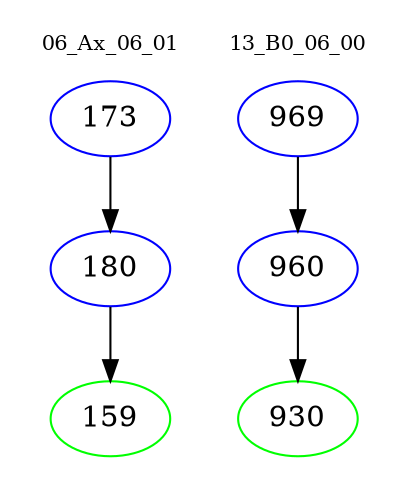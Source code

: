 digraph{
subgraph cluster_0 {
color = white
label = "06_Ax_06_01";
fontsize=10;
T0_173 [label="173", color="blue"]
T0_173 -> T0_180 [color="black"]
T0_180 [label="180", color="blue"]
T0_180 -> T0_159 [color="black"]
T0_159 [label="159", color="green"]
}
subgraph cluster_1 {
color = white
label = "13_B0_06_00";
fontsize=10;
T1_969 [label="969", color="blue"]
T1_969 -> T1_960 [color="black"]
T1_960 [label="960", color="blue"]
T1_960 -> T1_930 [color="black"]
T1_930 [label="930", color="green"]
}
}
